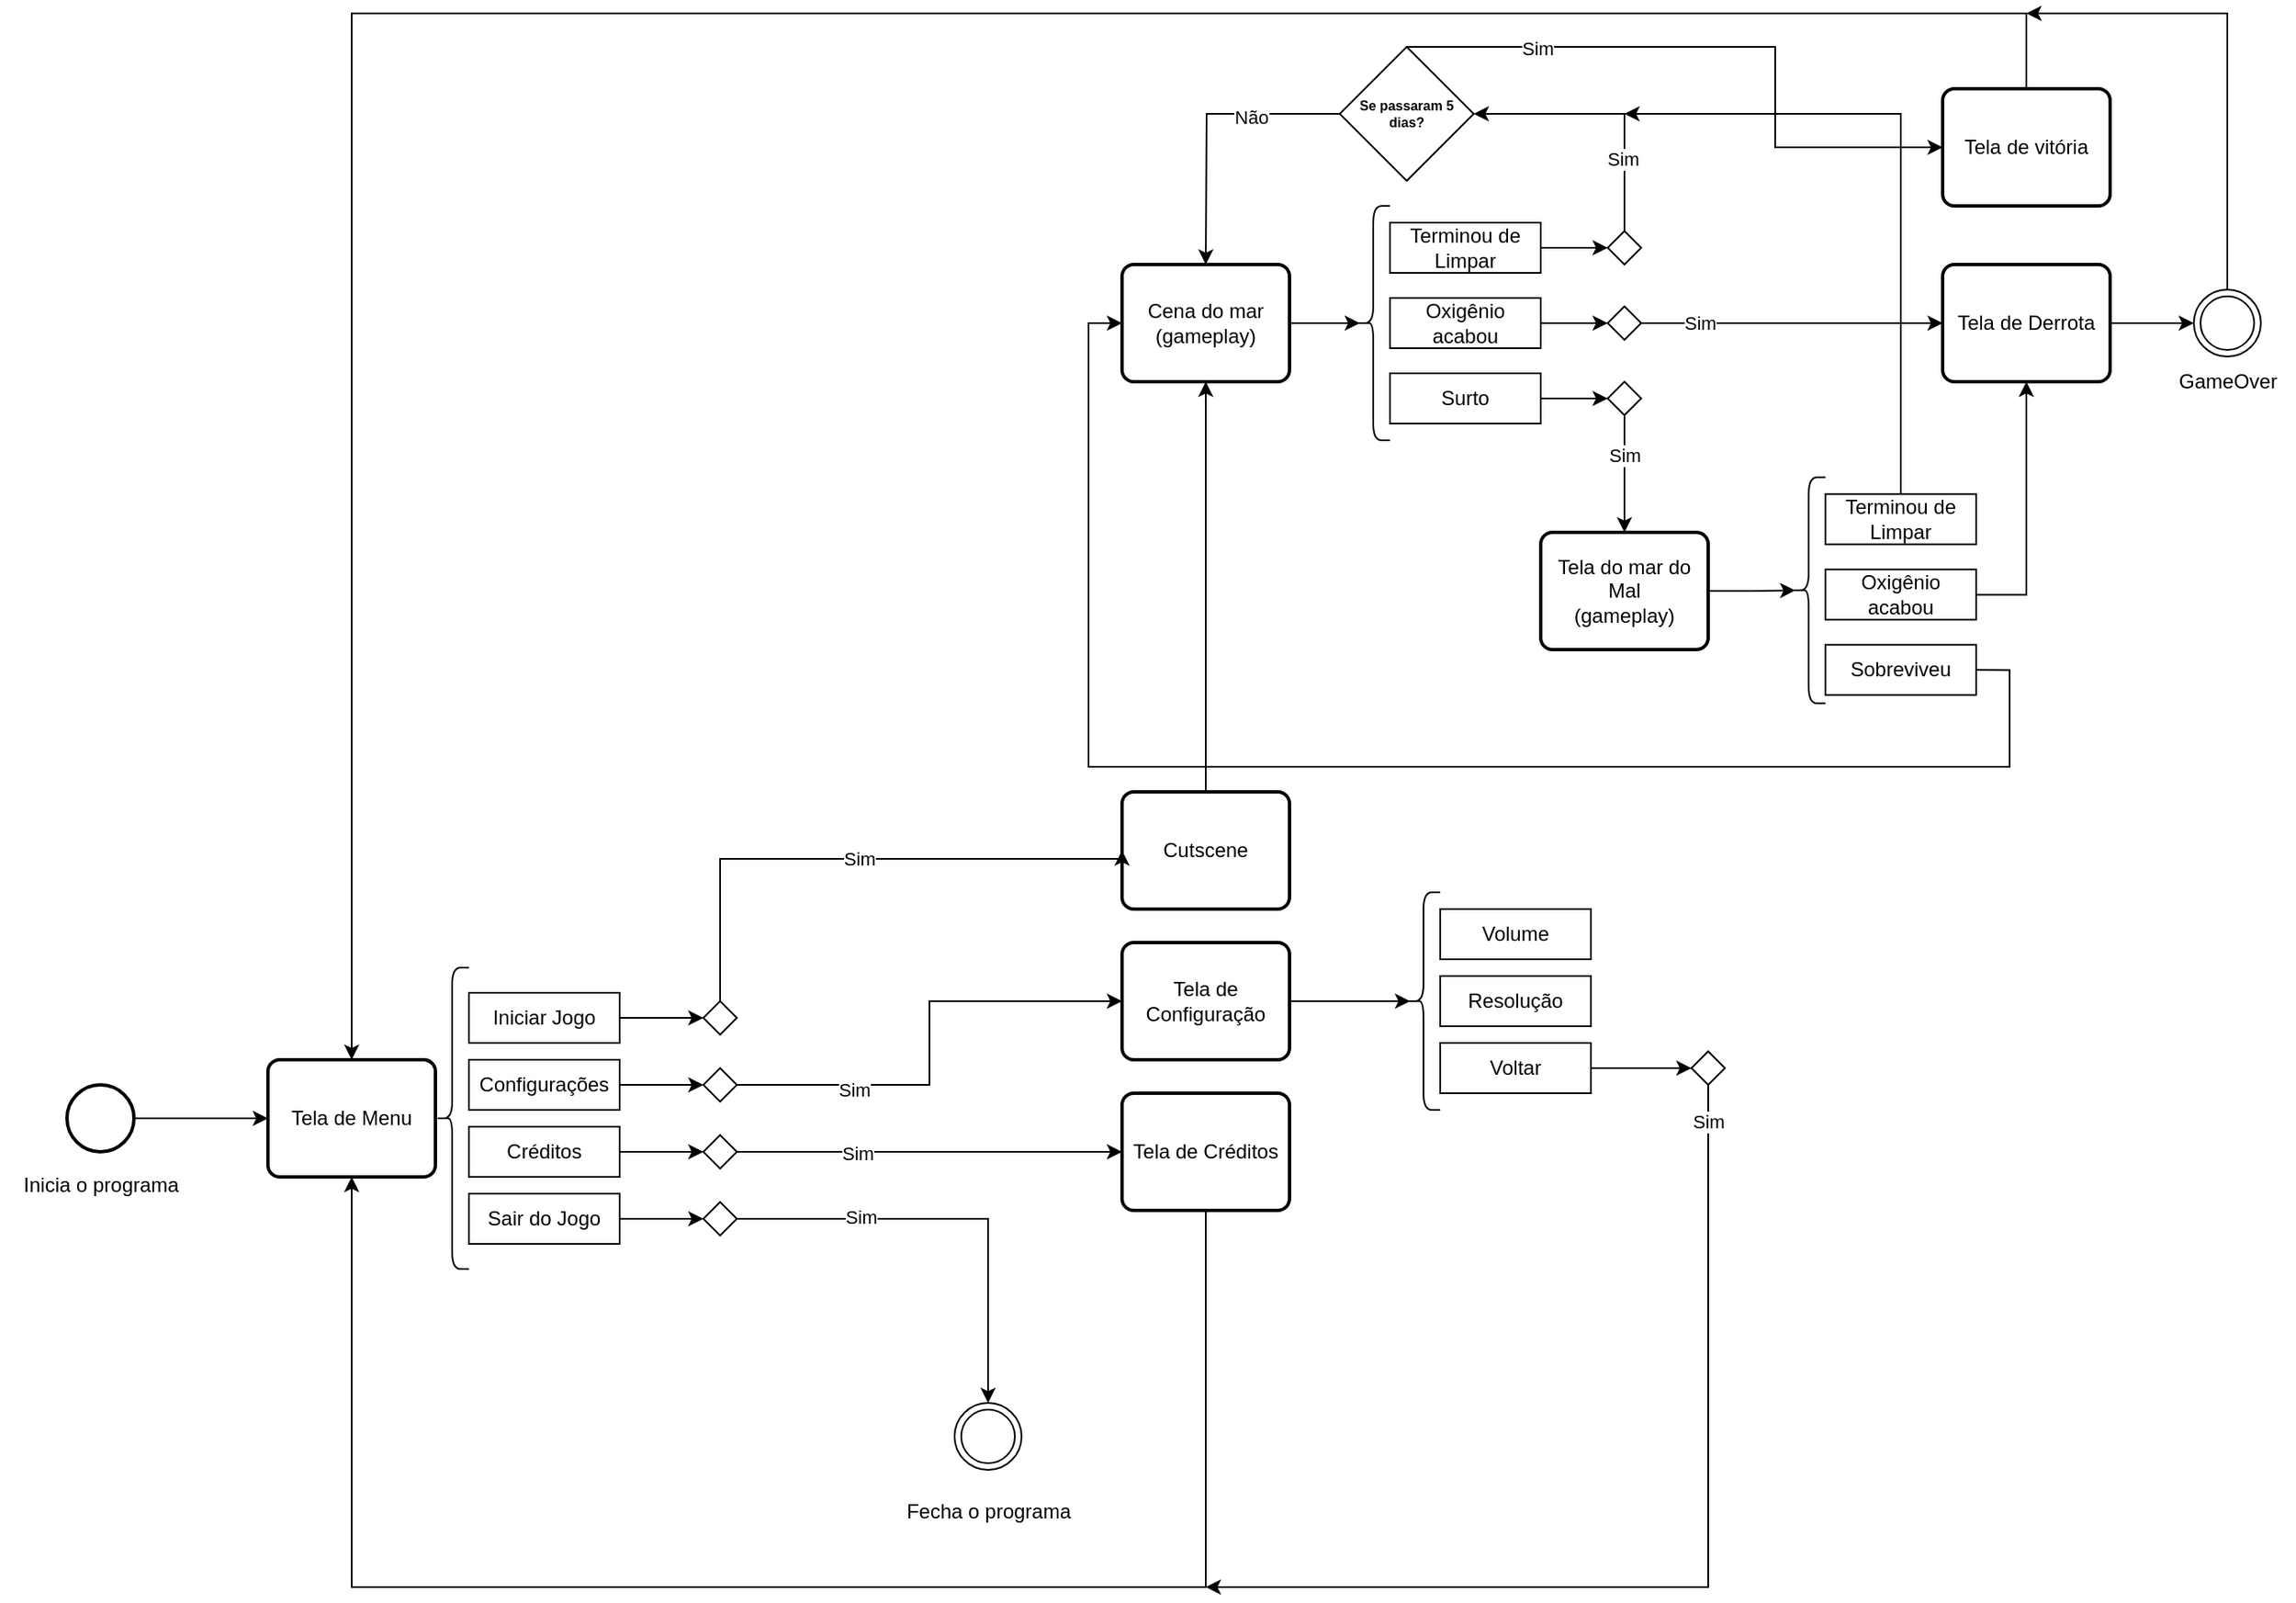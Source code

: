 <mxfile version="24.9.1">
  <diagram name="Página-1" id="IjMnZxL8B8QVJtnIk2cc">
    <mxGraphModel dx="2100" dy="1134" grid="1" gridSize="10" guides="1" tooltips="1" connect="1" arrows="1" fold="1" page="1" pageScale="1" pageWidth="850" pageHeight="1100" math="0" shadow="0">
      <root>
        <mxCell id="0" />
        <mxCell id="1" parent="0" />
        <mxCell id="GDQk6cbXGNQnja2tIkY7-1" value="" style="ellipse;shape=doubleEllipse;whiteSpace=wrap;html=1;aspect=fixed;" parent="1" vertex="1">
          <mxGeometry x="610" y="850" width="40" height="40" as="geometry" />
        </mxCell>
        <mxCell id="GDQk6cbXGNQnja2tIkY7-2" style="edgeStyle=orthogonalEdgeStyle;rounded=0;orthogonalLoop=1;jettySize=auto;html=1;exitX=1;exitY=0.5;exitDx=0;exitDy=0;exitPerimeter=0;" parent="1" source="GDQk6cbXGNQnja2tIkY7-3" target="GDQk6cbXGNQnja2tIkY7-4" edge="1">
          <mxGeometry relative="1" as="geometry" />
        </mxCell>
        <mxCell id="GDQk6cbXGNQnja2tIkY7-3" value="" style="strokeWidth=2;html=1;shape=mxgraph.flowchart.start_2;whiteSpace=wrap;" parent="1" vertex="1">
          <mxGeometry x="80" y="660" width="40" height="40" as="geometry" />
        </mxCell>
        <mxCell id="GDQk6cbXGNQnja2tIkY7-4" value="Tela de Menu" style="rounded=1;whiteSpace=wrap;html=1;absoluteArcSize=1;arcSize=14;strokeWidth=2;" parent="1" vertex="1">
          <mxGeometry x="200" y="645" width="100" height="70" as="geometry" />
        </mxCell>
        <mxCell id="GDQk6cbXGNQnja2tIkY7-5" value="" style="shape=curlyBracket;whiteSpace=wrap;html=1;rounded=1;labelPosition=left;verticalLabelPosition=middle;align=right;verticalAlign=middle;" parent="1" vertex="1">
          <mxGeometry x="300" y="590" width="20" height="180" as="geometry" />
        </mxCell>
        <mxCell id="GDQk6cbXGNQnja2tIkY7-115" style="edgeStyle=orthogonalEdgeStyle;rounded=0;orthogonalLoop=1;jettySize=auto;html=1;entryX=0;entryY=0.5;entryDx=0;entryDy=0;" parent="1" source="GDQk6cbXGNQnja2tIkY7-10" target="GDQk6cbXGNQnja2tIkY7-109" edge="1">
          <mxGeometry relative="1" as="geometry" />
        </mxCell>
        <mxCell id="GDQk6cbXGNQnja2tIkY7-10" value="Iniciar Jogo" style="rounded=0;whiteSpace=wrap;html=1;" parent="1" vertex="1">
          <mxGeometry x="320" y="605" width="90" height="30" as="geometry" />
        </mxCell>
        <mxCell id="GDQk6cbXGNQnja2tIkY7-116" style="edgeStyle=orthogonalEdgeStyle;rounded=0;orthogonalLoop=1;jettySize=auto;html=1;entryX=0;entryY=0.5;entryDx=0;entryDy=0;" parent="1" source="GDQk6cbXGNQnja2tIkY7-15" target="GDQk6cbXGNQnja2tIkY7-106" edge="1">
          <mxGeometry relative="1" as="geometry" />
        </mxCell>
        <mxCell id="GDQk6cbXGNQnja2tIkY7-15" value="Configurações" style="rounded=0;whiteSpace=wrap;html=1;" parent="1" vertex="1">
          <mxGeometry x="320" y="645" width="90" height="30" as="geometry" />
        </mxCell>
        <mxCell id="GDQk6cbXGNQnja2tIkY7-20" value="Sair do Jogo" style="rounded=0;whiteSpace=wrap;html=1;" parent="1" vertex="1">
          <mxGeometry x="320" y="725" width="90" height="30" as="geometry" />
        </mxCell>
        <mxCell id="GDQk6cbXGNQnja2tIkY7-27" style="edgeStyle=orthogonalEdgeStyle;rounded=0;orthogonalLoop=1;jettySize=auto;html=1;entryX=0.5;entryY=0;entryDx=0;entryDy=0;" parent="1" source="GDQk6cbXGNQnja2tIkY7-28" target="GDQk6cbXGNQnja2tIkY7-1" edge="1">
          <mxGeometry relative="1" as="geometry" />
        </mxCell>
        <mxCell id="GDQk6cbXGNQnja2tIkY7-98" value="Sim" style="edgeLabel;html=1;align=center;verticalAlign=middle;resizable=0;points=[];" parent="GDQk6cbXGNQnja2tIkY7-27" vertex="1" connectable="0">
          <mxGeometry x="-0.436" y="1" relative="1" as="geometry">
            <mxPoint as="offset" />
          </mxGeometry>
        </mxCell>
        <mxCell id="GDQk6cbXGNQnja2tIkY7-28" value="" style="rhombus;whiteSpace=wrap;html=1;" parent="1" vertex="1">
          <mxGeometry x="460" y="730" width="20" height="20" as="geometry" />
        </mxCell>
        <mxCell id="GDQk6cbXGNQnja2tIkY7-29" value="Fecha o programa" style="text;html=1;align=center;verticalAlign=middle;resizable=0;points=[];autosize=1;strokeColor=none;fillColor=none;" parent="1" vertex="1">
          <mxGeometry x="570" y="900" width="120" height="30" as="geometry" />
        </mxCell>
        <mxCell id="GDQk6cbXGNQnja2tIkY7-30" value="Inicia o programa" style="text;html=1;align=center;verticalAlign=middle;resizable=0;points=[];autosize=1;strokeColor=none;fillColor=none;" parent="1" vertex="1">
          <mxGeometry x="40" y="705" width="120" height="30" as="geometry" />
        </mxCell>
        <mxCell id="GDQk6cbXGNQnja2tIkY7-169" style="edgeStyle=orthogonalEdgeStyle;rounded=0;orthogonalLoop=1;jettySize=auto;html=1;entryX=0.5;entryY=1;entryDx=0;entryDy=0;" parent="1" source="GDQk6cbXGNQnja2tIkY7-37" target="GDQk6cbXGNQnja2tIkY7-54" edge="1">
          <mxGeometry relative="1" as="geometry" />
        </mxCell>
        <mxCell id="GDQk6cbXGNQnja2tIkY7-37" value="Cutscene" style="rounded=1;whiteSpace=wrap;html=1;absoluteArcSize=1;arcSize=14;strokeWidth=2;" parent="1" vertex="1">
          <mxGeometry x="710" y="485" width="100" height="70" as="geometry" />
        </mxCell>
        <mxCell id="GDQk6cbXGNQnja2tIkY7-38" value="" style="shape=curlyBracket;whiteSpace=wrap;html=1;rounded=1;labelPosition=left;verticalLabelPosition=middle;align=right;verticalAlign=middle;" parent="1" vertex="1">
          <mxGeometry x="880" y="545" width="20" height="130" as="geometry" />
        </mxCell>
        <mxCell id="GDQk6cbXGNQnja2tIkY7-39" value="Volume" style="rounded=0;whiteSpace=wrap;html=1;" parent="1" vertex="1">
          <mxGeometry x="900" y="555" width="90" height="30" as="geometry" />
        </mxCell>
        <mxCell id="GDQk6cbXGNQnja2tIkY7-40" value="Resolução" style="rounded=0;whiteSpace=wrap;html=1;" parent="1" vertex="1">
          <mxGeometry x="900" y="595" width="90" height="30" as="geometry" />
        </mxCell>
        <mxCell id="GDQk6cbXGNQnja2tIkY7-152" style="edgeStyle=orthogonalEdgeStyle;rounded=0;orthogonalLoop=1;jettySize=auto;html=1;entryX=0;entryY=0.5;entryDx=0;entryDy=0;" parent="1" source="GDQk6cbXGNQnja2tIkY7-43" target="GDQk6cbXGNQnja2tIkY7-151" edge="1">
          <mxGeometry relative="1" as="geometry" />
        </mxCell>
        <mxCell id="GDQk6cbXGNQnja2tIkY7-43" value="Voltar" style="rounded=0;whiteSpace=wrap;html=1;" parent="1" vertex="1">
          <mxGeometry x="900" y="635" width="90" height="30" as="geometry" />
        </mxCell>
        <mxCell id="GDQk6cbXGNQnja2tIkY7-54" value="Cena do mar&lt;div&gt;(gameplay)&lt;/div&gt;" style="rounded=1;whiteSpace=wrap;html=1;absoluteArcSize=1;arcSize=14;strokeWidth=2;" parent="1" vertex="1">
          <mxGeometry x="710" y="170" width="100" height="70" as="geometry" />
        </mxCell>
        <mxCell id="GDQk6cbXGNQnja2tIkY7-58" value="" style="shape=curlyBracket;whiteSpace=wrap;html=1;rounded=1;labelPosition=left;verticalLabelPosition=middle;align=right;verticalAlign=middle;" parent="1" vertex="1">
          <mxGeometry x="850" y="135" width="20" height="140" as="geometry" />
        </mxCell>
        <mxCell id="GDQk6cbXGNQnja2tIkY7-138" style="edgeStyle=orthogonalEdgeStyle;rounded=0;orthogonalLoop=1;jettySize=auto;html=1;entryX=0;entryY=0.5;entryDx=0;entryDy=0;" parent="1" source="GDQk6cbXGNQnja2tIkY7-63" target="GDQk6cbXGNQnja2tIkY7-137" edge="1">
          <mxGeometry relative="1" as="geometry" />
        </mxCell>
        <mxCell id="GDQk6cbXGNQnja2tIkY7-63" value="Terminou de Limpar" style="rounded=0;whiteSpace=wrap;html=1;" parent="1" vertex="1">
          <mxGeometry x="870" y="145" width="90" height="30" as="geometry" />
        </mxCell>
        <mxCell id="GDQk6cbXGNQnja2tIkY7-134" style="edgeStyle=orthogonalEdgeStyle;rounded=0;orthogonalLoop=1;jettySize=auto;html=1;entryX=0;entryY=0.5;entryDx=0;entryDy=0;" parent="1" source="GDQk6cbXGNQnja2tIkY7-68" target="GDQk6cbXGNQnja2tIkY7-123" edge="1">
          <mxGeometry relative="1" as="geometry" />
        </mxCell>
        <mxCell id="GDQk6cbXGNQnja2tIkY7-68" value="&lt;div&gt;Oxigênio&lt;/div&gt;&lt;div&gt;acabou&lt;br&gt;&lt;/div&gt;" style="rounded=0;whiteSpace=wrap;html=1;" parent="1" vertex="1">
          <mxGeometry x="870" y="190" width="90" height="30" as="geometry" />
        </mxCell>
        <mxCell id="GDQk6cbXGNQnja2tIkY7-132" style="edgeStyle=orthogonalEdgeStyle;rounded=0;orthogonalLoop=1;jettySize=auto;html=1;entryX=0;entryY=0.5;entryDx=0;entryDy=0;" parent="1" source="GDQk6cbXGNQnja2tIkY7-71" target="GDQk6cbXGNQnja2tIkY7-130" edge="1">
          <mxGeometry relative="1" as="geometry" />
        </mxCell>
        <mxCell id="GDQk6cbXGNQnja2tIkY7-71" value="Surto" style="rounded=0;whiteSpace=wrap;html=1;" parent="1" vertex="1">
          <mxGeometry x="870" y="235" width="90" height="30" as="geometry" />
        </mxCell>
        <mxCell id="GDQk6cbXGNQnja2tIkY7-168" style="edgeStyle=orthogonalEdgeStyle;rounded=0;orthogonalLoop=1;jettySize=auto;html=1;" parent="1" source="GDQk6cbXGNQnja2tIkY7-88" edge="1">
          <mxGeometry relative="1" as="geometry">
            <mxPoint x="1250" y="20" as="targetPoint" />
            <Array as="points">
              <mxPoint x="1370" y="20" />
            </Array>
          </mxGeometry>
        </mxCell>
        <mxCell id="GDQk6cbXGNQnja2tIkY7-88" value="" style="ellipse;shape=doubleEllipse;whiteSpace=wrap;html=1;aspect=fixed;" parent="1" vertex="1">
          <mxGeometry x="1350" y="185" width="40" height="40" as="geometry" />
        </mxCell>
        <mxCell id="GDQk6cbXGNQnja2tIkY7-89" style="edgeStyle=orthogonalEdgeStyle;rounded=0;orthogonalLoop=1;jettySize=auto;html=1;entryX=0;entryY=0.5;entryDx=0;entryDy=0;exitX=1;exitY=0.5;exitDx=0;exitDy=0;" parent="1" source="GDQk6cbXGNQnja2tIkY7-124" target="GDQk6cbXGNQnja2tIkY7-88" edge="1">
          <mxGeometry relative="1" as="geometry">
            <mxPoint x="1300" y="210.0" as="sourcePoint" />
          </mxGeometry>
        </mxCell>
        <mxCell id="GDQk6cbXGNQnja2tIkY7-91" value="GameOver" style="text;html=1;align=center;verticalAlign=middle;resizable=0;points=[];autosize=1;strokeColor=none;fillColor=none;" parent="1" vertex="1">
          <mxGeometry x="1330" y="225" width="80" height="30" as="geometry" />
        </mxCell>
        <mxCell id="GDQk6cbXGNQnja2tIkY7-117" style="edgeStyle=orthogonalEdgeStyle;rounded=0;orthogonalLoop=1;jettySize=auto;html=1;entryX=0;entryY=0.5;entryDx=0;entryDy=0;" parent="1" source="GDQk6cbXGNQnja2tIkY7-95" target="GDQk6cbXGNQnja2tIkY7-101" edge="1">
          <mxGeometry relative="1" as="geometry" />
        </mxCell>
        <mxCell id="GDQk6cbXGNQnja2tIkY7-95" value="Créditos" style="rounded=0;whiteSpace=wrap;html=1;" parent="1" vertex="1">
          <mxGeometry x="320" y="685" width="90" height="30" as="geometry" />
        </mxCell>
        <mxCell id="GDQk6cbXGNQnja2tIkY7-118" style="edgeStyle=orthogonalEdgeStyle;rounded=0;orthogonalLoop=1;jettySize=auto;html=1;entryX=0;entryY=0.5;entryDx=0;entryDy=0;" parent="1" source="GDQk6cbXGNQnja2tIkY7-96" target="GDQk6cbXGNQnja2tIkY7-28" edge="1">
          <mxGeometry relative="1" as="geometry" />
        </mxCell>
        <mxCell id="GDQk6cbXGNQnja2tIkY7-96" value="Sair do Jogo" style="rounded=0;whiteSpace=wrap;html=1;" parent="1" vertex="1">
          <mxGeometry x="320" y="725" width="90" height="30" as="geometry" />
        </mxCell>
        <mxCell id="GDQk6cbXGNQnja2tIkY7-111" style="edgeStyle=orthogonalEdgeStyle;rounded=0;orthogonalLoop=1;jettySize=auto;html=1;entryX=0.5;entryY=1;entryDx=0;entryDy=0;" parent="1" source="GDQk6cbXGNQnja2tIkY7-99" target="GDQk6cbXGNQnja2tIkY7-4" edge="1">
          <mxGeometry relative="1" as="geometry">
            <Array as="points">
              <mxPoint x="760" y="960" />
              <mxPoint x="250" y="960" />
            </Array>
          </mxGeometry>
        </mxCell>
        <mxCell id="GDQk6cbXGNQnja2tIkY7-99" value="Tela de Créditos" style="rounded=1;whiteSpace=wrap;html=1;absoluteArcSize=1;arcSize=14;strokeWidth=2;" parent="1" vertex="1">
          <mxGeometry x="710" y="665" width="100" height="70" as="geometry" />
        </mxCell>
        <mxCell id="GDQk6cbXGNQnja2tIkY7-103" style="edgeStyle=orthogonalEdgeStyle;rounded=0;orthogonalLoop=1;jettySize=auto;html=1;" parent="1" source="GDQk6cbXGNQnja2tIkY7-101" target="GDQk6cbXGNQnja2tIkY7-99" edge="1">
          <mxGeometry relative="1" as="geometry" />
        </mxCell>
        <mxCell id="GDQk6cbXGNQnja2tIkY7-104" value="Sim" style="edgeLabel;html=1;align=center;verticalAlign=middle;resizable=0;points=[];" parent="GDQk6cbXGNQnja2tIkY7-103" vertex="1" connectable="0">
          <mxGeometry x="-0.377" y="-1" relative="1" as="geometry">
            <mxPoint as="offset" />
          </mxGeometry>
        </mxCell>
        <mxCell id="GDQk6cbXGNQnja2tIkY7-101" value="" style="rhombus;whiteSpace=wrap;html=1;" parent="1" vertex="1">
          <mxGeometry x="460" y="690" width="20" height="20" as="geometry" />
        </mxCell>
        <mxCell id="GDQk6cbXGNQnja2tIkY7-105" value="&lt;div&gt;Tela de &lt;br&gt;&lt;/div&gt;&lt;div&gt;Configuração&lt;br&gt;&lt;/div&gt;" style="rounded=1;whiteSpace=wrap;html=1;absoluteArcSize=1;arcSize=14;strokeWidth=2;" parent="1" vertex="1">
          <mxGeometry x="710" y="575" width="100" height="70" as="geometry" />
        </mxCell>
        <mxCell id="GDQk6cbXGNQnja2tIkY7-107" style="edgeStyle=orthogonalEdgeStyle;rounded=0;orthogonalLoop=1;jettySize=auto;html=1;entryX=0;entryY=0.5;entryDx=0;entryDy=0;" parent="1" source="GDQk6cbXGNQnja2tIkY7-106" target="GDQk6cbXGNQnja2tIkY7-105" edge="1">
          <mxGeometry relative="1" as="geometry" />
        </mxCell>
        <mxCell id="GDQk6cbXGNQnja2tIkY7-108" value="Sim" style="edgeLabel;html=1;align=center;verticalAlign=middle;resizable=0;points=[];" parent="GDQk6cbXGNQnja2tIkY7-107" vertex="1" connectable="0">
          <mxGeometry x="-0.503" y="-3" relative="1" as="geometry">
            <mxPoint as="offset" />
          </mxGeometry>
        </mxCell>
        <mxCell id="GDQk6cbXGNQnja2tIkY7-106" value="" style="rhombus;whiteSpace=wrap;html=1;" parent="1" vertex="1">
          <mxGeometry x="460" y="650" width="20" height="20" as="geometry" />
        </mxCell>
        <mxCell id="GDQk6cbXGNQnja2tIkY7-113" style="edgeStyle=orthogonalEdgeStyle;rounded=0;orthogonalLoop=1;jettySize=auto;html=1;entryX=0;entryY=0.5;entryDx=0;entryDy=0;" parent="1" source="GDQk6cbXGNQnja2tIkY7-109" target="GDQk6cbXGNQnja2tIkY7-37" edge="1">
          <mxGeometry relative="1" as="geometry">
            <Array as="points">
              <mxPoint x="470" y="525" />
            </Array>
          </mxGeometry>
        </mxCell>
        <mxCell id="GDQk6cbXGNQnja2tIkY7-114" value="Sim" style="edgeLabel;html=1;align=center;verticalAlign=middle;resizable=0;points=[];" parent="GDQk6cbXGNQnja2tIkY7-113" vertex="1" connectable="0">
          <mxGeometry x="0.019" relative="1" as="geometry">
            <mxPoint as="offset" />
          </mxGeometry>
        </mxCell>
        <mxCell id="GDQk6cbXGNQnja2tIkY7-109" value="" style="rhombus;whiteSpace=wrap;html=1;" parent="1" vertex="1">
          <mxGeometry x="460" y="610" width="20" height="20" as="geometry" />
        </mxCell>
        <mxCell id="GDQk6cbXGNQnja2tIkY7-122" style="edgeStyle=orthogonalEdgeStyle;rounded=0;orthogonalLoop=1;jettySize=auto;html=1;entryX=0.1;entryY=0.5;entryDx=0;entryDy=0;entryPerimeter=0;" parent="1" source="GDQk6cbXGNQnja2tIkY7-54" target="GDQk6cbXGNQnja2tIkY7-58" edge="1">
          <mxGeometry relative="1" as="geometry" />
        </mxCell>
        <mxCell id="GDQk6cbXGNQnja2tIkY7-128" style="edgeStyle=orthogonalEdgeStyle;rounded=0;orthogonalLoop=1;jettySize=auto;html=1;" parent="1" source="GDQk6cbXGNQnja2tIkY7-123" target="GDQk6cbXGNQnja2tIkY7-124" edge="1">
          <mxGeometry relative="1" as="geometry" />
        </mxCell>
        <mxCell id="GDQk6cbXGNQnja2tIkY7-129" value="Sim" style="edgeLabel;html=1;align=center;verticalAlign=middle;resizable=0;points=[];" parent="GDQk6cbXGNQnja2tIkY7-128" vertex="1" connectable="0">
          <mxGeometry x="-0.611" relative="1" as="geometry">
            <mxPoint as="offset" />
          </mxGeometry>
        </mxCell>
        <mxCell id="GDQk6cbXGNQnja2tIkY7-123" value="" style="rhombus;whiteSpace=wrap;html=1;" parent="1" vertex="1">
          <mxGeometry x="1000" y="195" width="20" height="20" as="geometry" />
        </mxCell>
        <mxCell id="GDQk6cbXGNQnja2tIkY7-124" value="Tela de Derrota" style="rounded=1;whiteSpace=wrap;html=1;absoluteArcSize=1;arcSize=14;strokeWidth=2;" parent="1" vertex="1">
          <mxGeometry x="1200" y="170" width="100" height="70" as="geometry" />
        </mxCell>
        <mxCell id="GDQk6cbXGNQnja2tIkY7-125" value="&lt;div&gt;Tela do mar do Mal&lt;/div&gt;&lt;div&gt;(gameplay)&lt;br&gt;&lt;/div&gt;" style="rounded=1;whiteSpace=wrap;html=1;absoluteArcSize=1;arcSize=14;strokeWidth=2;" parent="1" vertex="1">
          <mxGeometry x="960" y="330" width="100" height="70" as="geometry" />
        </mxCell>
        <mxCell id="GDQk6cbXGNQnja2tIkY7-131" style="edgeStyle=orthogonalEdgeStyle;rounded=0;orthogonalLoop=1;jettySize=auto;html=1;entryX=0.5;entryY=0;entryDx=0;entryDy=0;" parent="1" source="GDQk6cbXGNQnja2tIkY7-130" target="GDQk6cbXGNQnja2tIkY7-125" edge="1">
          <mxGeometry relative="1" as="geometry" />
        </mxCell>
        <mxCell id="GDQk6cbXGNQnja2tIkY7-140" value="Sim" style="edgeLabel;html=1;align=center;verticalAlign=middle;resizable=0;points=[];" parent="GDQk6cbXGNQnja2tIkY7-131" vertex="1" connectable="0">
          <mxGeometry x="-0.312" relative="1" as="geometry">
            <mxPoint as="offset" />
          </mxGeometry>
        </mxCell>
        <mxCell id="GDQk6cbXGNQnja2tIkY7-130" value="" style="rhombus;whiteSpace=wrap;html=1;" parent="1" vertex="1">
          <mxGeometry x="1000" y="240" width="20" height="20" as="geometry" />
        </mxCell>
        <mxCell id="GDQk6cbXGNQnja2tIkY7-165" style="edgeStyle=orthogonalEdgeStyle;rounded=0;orthogonalLoop=1;jettySize=auto;html=1;entryX=0.5;entryY=0;entryDx=0;entryDy=0;" parent="1" source="GDQk6cbXGNQnja2tIkY7-136" target="GDQk6cbXGNQnja2tIkY7-4" edge="1">
          <mxGeometry relative="1" as="geometry">
            <Array as="points">
              <mxPoint x="1250" y="20" />
              <mxPoint x="250" y="20" />
            </Array>
          </mxGeometry>
        </mxCell>
        <mxCell id="GDQk6cbXGNQnja2tIkY7-136" value="Tela de vitória" style="rounded=1;whiteSpace=wrap;html=1;absoluteArcSize=1;arcSize=14;strokeWidth=2;" parent="1" vertex="1">
          <mxGeometry x="1200" y="65" width="100" height="70" as="geometry" />
        </mxCell>
        <mxCell id="c4_QthGvBa9xRQLmRfGS-9" style="edgeStyle=orthogonalEdgeStyle;rounded=0;orthogonalLoop=1;jettySize=auto;html=1;entryX=1;entryY=0.5;entryDx=0;entryDy=0;" edge="1" parent="1" source="GDQk6cbXGNQnja2tIkY7-137" target="c4_QthGvBa9xRQLmRfGS-6">
          <mxGeometry relative="1" as="geometry">
            <Array as="points">
              <mxPoint x="1010" y="80" />
            </Array>
          </mxGeometry>
        </mxCell>
        <mxCell id="c4_QthGvBa9xRQLmRfGS-10" value="Sim" style="edgeLabel;html=1;align=center;verticalAlign=middle;resizable=0;points=[];" vertex="1" connectable="0" parent="c4_QthGvBa9xRQLmRfGS-9">
          <mxGeometry x="-0.462" y="1" relative="1" as="geometry">
            <mxPoint as="offset" />
          </mxGeometry>
        </mxCell>
        <mxCell id="GDQk6cbXGNQnja2tIkY7-137" value="" style="rhombus;whiteSpace=wrap;html=1;" parent="1" vertex="1">
          <mxGeometry x="1000" y="150" width="20" height="20" as="geometry" />
        </mxCell>
        <mxCell id="GDQk6cbXGNQnja2tIkY7-142" value="" style="shape=curlyBracket;whiteSpace=wrap;html=1;rounded=1;labelPosition=left;verticalLabelPosition=middle;align=right;verticalAlign=middle;" parent="1" vertex="1">
          <mxGeometry x="1110" y="297.16" width="20" height="135" as="geometry" />
        </mxCell>
        <mxCell id="c4_QthGvBa9xRQLmRfGS-13" style="edgeStyle=orthogonalEdgeStyle;rounded=0;orthogonalLoop=1;jettySize=auto;html=1;" edge="1" parent="1" source="GDQk6cbXGNQnja2tIkY7-143">
          <mxGeometry relative="1" as="geometry">
            <mxPoint x="1010.0" y="80.0" as="targetPoint" />
            <Array as="points">
              <mxPoint x="1175" y="80" />
            </Array>
          </mxGeometry>
        </mxCell>
        <mxCell id="GDQk6cbXGNQnja2tIkY7-143" value="Terminou de Limpar" style="rounded=0;whiteSpace=wrap;html=1;" parent="1" vertex="1">
          <mxGeometry x="1130" y="307.16" width="90" height="30" as="geometry" />
        </mxCell>
        <mxCell id="c4_QthGvBa9xRQLmRfGS-17" style="edgeStyle=orthogonalEdgeStyle;rounded=0;orthogonalLoop=1;jettySize=auto;html=1;" edge="1" parent="1" source="GDQk6cbXGNQnja2tIkY7-144" target="GDQk6cbXGNQnja2tIkY7-124">
          <mxGeometry relative="1" as="geometry">
            <Array as="points">
              <mxPoint x="1250" y="367" />
            </Array>
          </mxGeometry>
        </mxCell>
        <mxCell id="GDQk6cbXGNQnja2tIkY7-144" value="&lt;div&gt;Oxigênio&lt;/div&gt;&lt;div&gt;acabou&lt;br&gt;&lt;/div&gt;" style="rounded=0;whiteSpace=wrap;html=1;" parent="1" vertex="1">
          <mxGeometry x="1130" y="352.16" width="90" height="30" as="geometry" />
        </mxCell>
        <mxCell id="GDQk6cbXGNQnja2tIkY7-161" style="edgeStyle=orthogonalEdgeStyle;rounded=0;orthogonalLoop=1;jettySize=auto;html=1;entryX=0;entryY=0.5;entryDx=0;entryDy=0;exitX=1;exitY=0.5;exitDx=0;exitDy=0;" parent="1" source="GDQk6cbXGNQnja2tIkY7-145" target="GDQk6cbXGNQnja2tIkY7-54" edge="1">
          <mxGeometry relative="1" as="geometry">
            <Array as="points">
              <mxPoint x="1240" y="412" />
              <mxPoint x="1240" y="470" />
              <mxPoint x="690" y="470" />
              <mxPoint x="690" y="205" />
            </Array>
          </mxGeometry>
        </mxCell>
        <mxCell id="GDQk6cbXGNQnja2tIkY7-145" value="Sobreviveu" style="rounded=0;whiteSpace=wrap;html=1;" parent="1" vertex="1">
          <mxGeometry x="1130" y="397.16" width="90" height="30" as="geometry" />
        </mxCell>
        <mxCell id="GDQk6cbXGNQnja2tIkY7-146" style="edgeStyle=orthogonalEdgeStyle;rounded=0;orthogonalLoop=1;jettySize=auto;html=1;entryX=0.1;entryY=0.5;entryDx=0;entryDy=0;entryPerimeter=0;exitX=1;exitY=0.5;exitDx=0;exitDy=0;" parent="1" source="GDQk6cbXGNQnja2tIkY7-125" target="GDQk6cbXGNQnja2tIkY7-142" edge="1">
          <mxGeometry relative="1" as="geometry">
            <mxPoint x="1070" y="365" as="sourcePoint" />
          </mxGeometry>
        </mxCell>
        <mxCell id="GDQk6cbXGNQnja2tIkY7-150" style="edgeStyle=orthogonalEdgeStyle;rounded=0;orthogonalLoop=1;jettySize=auto;html=1;entryX=0.1;entryY=0.5;entryDx=0;entryDy=0;entryPerimeter=0;" parent="1" source="GDQk6cbXGNQnja2tIkY7-105" target="GDQk6cbXGNQnja2tIkY7-38" edge="1">
          <mxGeometry relative="1" as="geometry" />
        </mxCell>
        <mxCell id="GDQk6cbXGNQnja2tIkY7-156" style="edgeStyle=orthogonalEdgeStyle;rounded=0;orthogonalLoop=1;jettySize=auto;html=1;" parent="1" source="GDQk6cbXGNQnja2tIkY7-151" edge="1">
          <mxGeometry relative="1" as="geometry">
            <mxPoint x="760" y="960" as="targetPoint" />
            <Array as="points">
              <mxPoint x="1060" y="960" />
            </Array>
          </mxGeometry>
        </mxCell>
        <mxCell id="GDQk6cbXGNQnja2tIkY7-157" value="Sim" style="edgeLabel;html=1;align=center;verticalAlign=middle;resizable=0;points=[];" parent="GDQk6cbXGNQnja2tIkY7-156" vertex="1" connectable="0">
          <mxGeometry x="-0.929" relative="1" as="geometry">
            <mxPoint as="offset" />
          </mxGeometry>
        </mxCell>
        <mxCell id="GDQk6cbXGNQnja2tIkY7-151" value="" style="rhombus;whiteSpace=wrap;html=1;" parent="1" vertex="1">
          <mxGeometry x="1050" y="640" width="20" height="20" as="geometry" />
        </mxCell>
        <mxCell id="c4_QthGvBa9xRQLmRfGS-11" style="edgeStyle=orthogonalEdgeStyle;rounded=0;orthogonalLoop=1;jettySize=auto;html=1;entryX=0;entryY=0.5;entryDx=0;entryDy=0;exitX=0.5;exitY=0;exitDx=0;exitDy=0;" edge="1" parent="1" source="c4_QthGvBa9xRQLmRfGS-6" target="GDQk6cbXGNQnja2tIkY7-136">
          <mxGeometry relative="1" as="geometry">
            <mxPoint x="859.996" y="49.966" as="sourcePoint" />
            <mxPoint x="1170.03" y="100.0" as="targetPoint" />
            <Array as="points">
              <mxPoint x="1100" y="40" />
              <mxPoint x="1100" y="100" />
            </Array>
          </mxGeometry>
        </mxCell>
        <mxCell id="c4_QthGvBa9xRQLmRfGS-15" value="Sim" style="edgeLabel;html=1;align=center;verticalAlign=middle;resizable=0;points=[];" vertex="1" connectable="0" parent="c4_QthGvBa9xRQLmRfGS-11">
          <mxGeometry x="-0.593" y="-1" relative="1" as="geometry">
            <mxPoint as="offset" />
          </mxGeometry>
        </mxCell>
        <mxCell id="c4_QthGvBa9xRQLmRfGS-6" value="&lt;h6&gt;Se passaram 5 dias?&lt;/h6&gt;" style="rhombus;whiteSpace=wrap;html=1;" vertex="1" parent="1">
          <mxGeometry x="840" y="40" width="80" height="80" as="geometry" />
        </mxCell>
        <mxCell id="c4_QthGvBa9xRQLmRfGS-12" style="edgeStyle=orthogonalEdgeStyle;rounded=0;orthogonalLoop=1;jettySize=auto;html=1;" edge="1" parent="1" source="c4_QthGvBa9xRQLmRfGS-6">
          <mxGeometry relative="1" as="geometry">
            <mxPoint x="760" y="170" as="targetPoint" />
          </mxGeometry>
        </mxCell>
        <mxCell id="c4_QthGvBa9xRQLmRfGS-14" value="Não" style="edgeLabel;html=1;align=center;verticalAlign=middle;resizable=0;points=[];" vertex="1" connectable="0" parent="c4_QthGvBa9xRQLmRfGS-12">
          <mxGeometry x="-0.367" y="2" relative="1" as="geometry">
            <mxPoint as="offset" />
          </mxGeometry>
        </mxCell>
        <mxCell id="c4_QthGvBa9xRQLmRfGS-16" style="edgeStyle=orthogonalEdgeStyle;rounded=0;orthogonalLoop=1;jettySize=auto;html=1;exitX=0.5;exitY=1;exitDx=0;exitDy=0;" edge="1" parent="1" source="GDQk6cbXGNQnja2tIkY7-142" target="GDQk6cbXGNQnja2tIkY7-142">
          <mxGeometry relative="1" as="geometry" />
        </mxCell>
      </root>
    </mxGraphModel>
  </diagram>
</mxfile>
